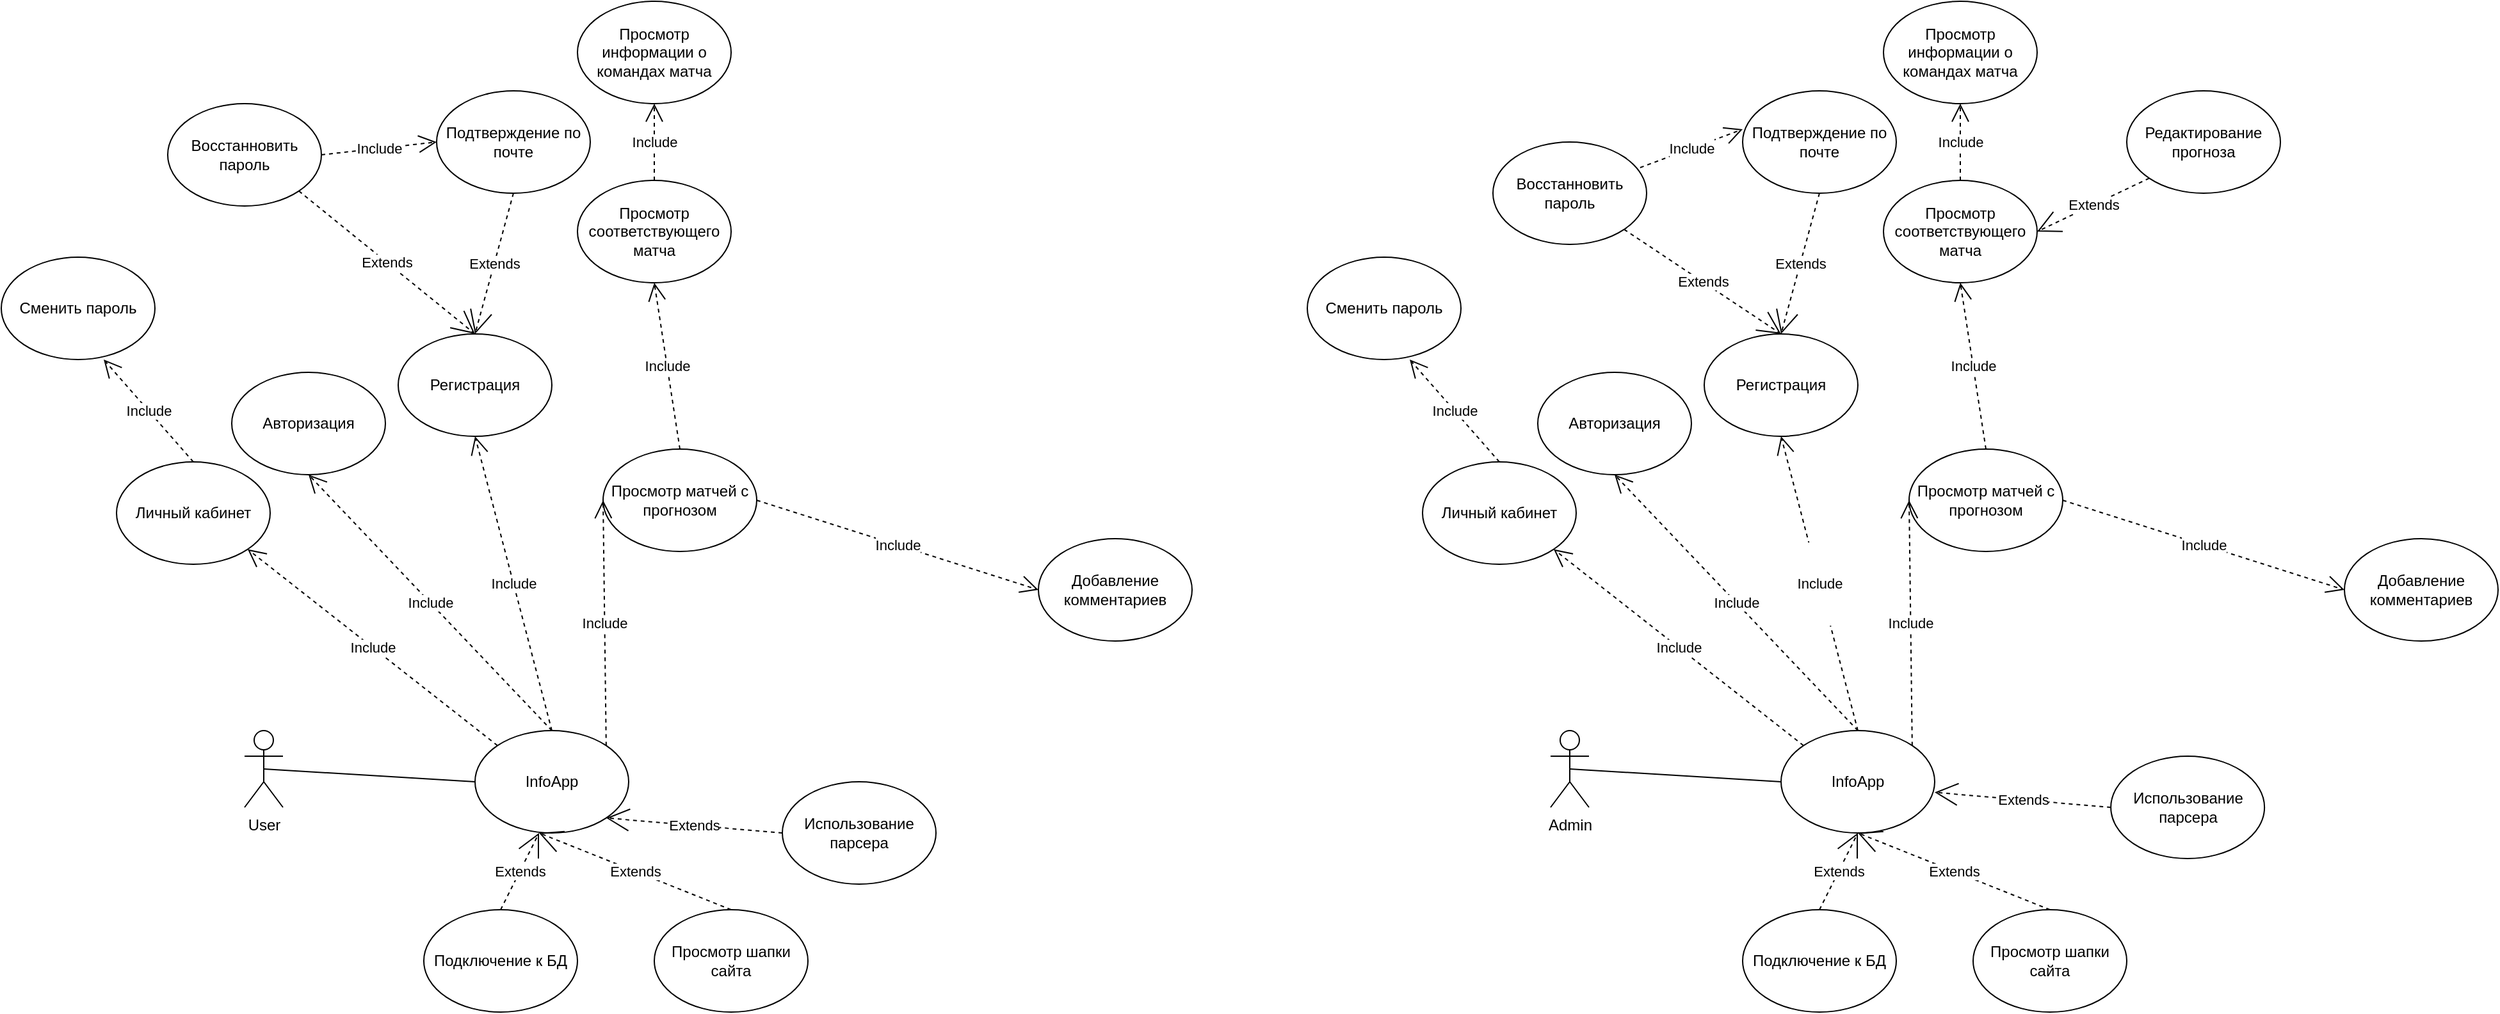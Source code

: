 <mxfile version="14.4.6" type="github">
  <diagram id="AmMkg5M9YSYuQsAp2ahu" name="Page-1">
    <mxGraphModel dx="2168" dy="1960" grid="1" gridSize="10" guides="1" tooltips="1" connect="1" arrows="1" fold="1" page="1" pageScale="1" pageWidth="827" pageHeight="1169" math="0" shadow="0">
      <root>
        <mxCell id="0" />
        <mxCell id="1" parent="0" />
        <mxCell id="p4dsRJ2isNpYm6C_EEN1-1" value="User&lt;br&gt;" style="shape=umlActor;verticalLabelPosition=bottom;verticalAlign=top;html=1;outlineConnect=0;" vertex="1" parent="1">
          <mxGeometry x="100" y="300" width="30" height="60" as="geometry" />
        </mxCell>
        <mxCell id="p4dsRJ2isNpYm6C_EEN1-2" value="InfoApp" style="ellipse;whiteSpace=wrap;html=1;" vertex="1" parent="1">
          <mxGeometry x="280" y="300" width="120" height="80" as="geometry" />
        </mxCell>
        <mxCell id="p4dsRJ2isNpYm6C_EEN1-3" value="" style="endArrow=none;html=1;entryX=0;entryY=0.5;entryDx=0;entryDy=0;exitX=0.5;exitY=0.5;exitDx=0;exitDy=0;exitPerimeter=0;" edge="1" parent="1" source="p4dsRJ2isNpYm6C_EEN1-1" target="p4dsRJ2isNpYm6C_EEN1-2">
          <mxGeometry width="50" height="50" relative="1" as="geometry">
            <mxPoint x="180" y="390" as="sourcePoint" />
            <mxPoint x="230" y="340" as="targetPoint" />
          </mxGeometry>
        </mxCell>
        <mxCell id="p4dsRJ2isNpYm6C_EEN1-4" value="Include" style="endArrow=open;endSize=12;dashed=1;html=1;exitX=0.5;exitY=0;exitDx=0;exitDy=0;entryX=0.5;entryY=1;entryDx=0;entryDy=0;" edge="1" parent="1" source="p4dsRJ2isNpYm6C_EEN1-2" target="p4dsRJ2isNpYm6C_EEN1-5">
          <mxGeometry width="160" relative="1" as="geometry">
            <mxPoint x="330" y="250" as="sourcePoint" />
            <mxPoint x="240" y="210" as="targetPoint" />
          </mxGeometry>
        </mxCell>
        <mxCell id="p4dsRJ2isNpYm6C_EEN1-5" value="Авторизация&lt;br&gt;" style="ellipse;whiteSpace=wrap;html=1;" vertex="1" parent="1">
          <mxGeometry x="90" y="20" width="120" height="80" as="geometry" />
        </mxCell>
        <mxCell id="p4dsRJ2isNpYm6C_EEN1-6" value="Регистрация" style="ellipse;whiteSpace=wrap;html=1;" vertex="1" parent="1">
          <mxGeometry x="220" y="-10" width="120" height="80" as="geometry" />
        </mxCell>
        <mxCell id="p4dsRJ2isNpYm6C_EEN1-7" value="Include" style="endArrow=open;endSize=12;dashed=1;html=1;exitX=0.5;exitY=0;exitDx=0;exitDy=0;entryX=0.5;entryY=1;entryDx=0;entryDy=0;" edge="1" parent="1" source="p4dsRJ2isNpYm6C_EEN1-2" target="p4dsRJ2isNpYm6C_EEN1-6">
          <mxGeometry width="160" relative="1" as="geometry">
            <mxPoint x="400" y="280" as="sourcePoint" />
            <mxPoint x="560" y="280" as="targetPoint" />
          </mxGeometry>
        </mxCell>
        <mxCell id="p4dsRJ2isNpYm6C_EEN1-19" value="Просмотр соответствующего матча" style="ellipse;whiteSpace=wrap;html=1;" vertex="1" parent="1">
          <mxGeometry x="360" y="-130" width="120" height="80" as="geometry" />
        </mxCell>
        <mxCell id="p4dsRJ2isNpYm6C_EEN1-20" value="Подтверждение по почте" style="ellipse;whiteSpace=wrap;html=1;" vertex="1" parent="1">
          <mxGeometry x="250" y="-200" width="120" height="80" as="geometry" />
        </mxCell>
        <mxCell id="p4dsRJ2isNpYm6C_EEN1-21" value="Extends" style="endArrow=open;endSize=16;endFill=0;html=1;entryX=0.5;entryY=0;entryDx=0;entryDy=0;exitX=0.5;exitY=1;exitDx=0;exitDy=0;dashed=1;" edge="1" parent="1" source="p4dsRJ2isNpYm6C_EEN1-20" target="p4dsRJ2isNpYm6C_EEN1-6">
          <mxGeometry width="160" relative="1" as="geometry">
            <mxPoint x="142" y="-92" as="sourcePoint" />
            <mxPoint x="580" y="-10" as="targetPoint" />
          </mxGeometry>
        </mxCell>
        <mxCell id="p4dsRJ2isNpYm6C_EEN1-23" value="Просмотр матчей с прогнозом" style="ellipse;whiteSpace=wrap;html=1;" vertex="1" parent="1">
          <mxGeometry x="380" y="80" width="120" height="80" as="geometry" />
        </mxCell>
        <mxCell id="p4dsRJ2isNpYm6C_EEN1-24" value="Include" style="endArrow=open;endSize=12;dashed=1;html=1;exitX=1;exitY=0;exitDx=0;exitDy=0;entryX=0;entryY=0.5;entryDx=0;entryDy=0;" edge="1" parent="1" source="p4dsRJ2isNpYm6C_EEN1-2" target="p4dsRJ2isNpYm6C_EEN1-23">
          <mxGeometry width="160" relative="1" as="geometry">
            <mxPoint x="350" y="310" as="sourcePoint" />
            <mxPoint x="417.574" y="188.284" as="targetPoint" />
          </mxGeometry>
        </mxCell>
        <mxCell id="p4dsRJ2isNpYm6C_EEN1-25" value="Include" style="endArrow=open;endSize=12;dashed=1;html=1;exitX=0.5;exitY=0;exitDx=0;exitDy=0;entryX=0.5;entryY=1;entryDx=0;entryDy=0;" edge="1" parent="1" source="p4dsRJ2isNpYm6C_EEN1-23" target="p4dsRJ2isNpYm6C_EEN1-19">
          <mxGeometry width="160" relative="1" as="geometry">
            <mxPoint x="392.426" y="321.716" as="sourcePoint" />
            <mxPoint x="540" y="200" as="targetPoint" />
          </mxGeometry>
        </mxCell>
        <mxCell id="p4dsRJ2isNpYm6C_EEN1-26" value="Include" style="endArrow=open;endSize=12;dashed=1;html=1;exitX=1;exitY=0.5;exitDx=0;exitDy=0;" edge="1" parent="1" source="p4dsRJ2isNpYm6C_EEN1-23">
          <mxGeometry width="160" relative="1" as="geometry">
            <mxPoint x="642.426" y="171.716" as="sourcePoint" />
            <mxPoint x="720" y="190" as="targetPoint" />
          </mxGeometry>
        </mxCell>
        <mxCell id="p4dsRJ2isNpYm6C_EEN1-27" value="Добавление комментариев" style="ellipse;whiteSpace=wrap;html=1;" vertex="1" parent="1">
          <mxGeometry x="720" y="150" width="120" height="80" as="geometry" />
        </mxCell>
        <mxCell id="p4dsRJ2isNpYm6C_EEN1-28" value="Просмотр информации о командах матча" style="ellipse;whiteSpace=wrap;html=1;" vertex="1" parent="1">
          <mxGeometry x="360" y="-270" width="120" height="80" as="geometry" />
        </mxCell>
        <mxCell id="p4dsRJ2isNpYm6C_EEN1-29" value="Include" style="endArrow=open;endSize=12;dashed=1;html=1;exitX=0.5;exitY=0;exitDx=0;exitDy=0;entryX=0.5;entryY=1;entryDx=0;entryDy=0;" edge="1" parent="1" source="p4dsRJ2isNpYm6C_EEN1-19" target="p4dsRJ2isNpYm6C_EEN1-28">
          <mxGeometry width="160" relative="1" as="geometry">
            <mxPoint x="450" y="90" as="sourcePoint" />
            <mxPoint x="430" y="-40" as="targetPoint" />
          </mxGeometry>
        </mxCell>
        <mxCell id="p4dsRJ2isNpYm6C_EEN1-30" value="Личный кабинет" style="ellipse;whiteSpace=wrap;html=1;" vertex="1" parent="1">
          <mxGeometry y="90" width="120" height="80" as="geometry" />
        </mxCell>
        <mxCell id="p4dsRJ2isNpYm6C_EEN1-31" value="Include" style="endArrow=open;endSize=12;dashed=1;html=1;exitX=0;exitY=0;exitDx=0;exitDy=0;entryX=1;entryY=1;entryDx=0;entryDy=0;" edge="1" parent="1" source="p4dsRJ2isNpYm6C_EEN1-2" target="p4dsRJ2isNpYm6C_EEN1-30">
          <mxGeometry width="160" relative="1" as="geometry">
            <mxPoint x="350" y="310" as="sourcePoint" />
            <mxPoint x="160" y="110" as="targetPoint" />
          </mxGeometry>
        </mxCell>
        <mxCell id="p4dsRJ2isNpYm6C_EEN1-32" value="Include" style="endArrow=open;endSize=12;dashed=1;html=1;exitX=0.5;exitY=0;exitDx=0;exitDy=0;" edge="1" parent="1" source="p4dsRJ2isNpYm6C_EEN1-30">
          <mxGeometry width="160" relative="1" as="geometry">
            <mxPoint x="307.574" y="321.716" as="sourcePoint" />
            <mxPoint x="-10" y="10" as="targetPoint" />
          </mxGeometry>
        </mxCell>
        <mxCell id="p4dsRJ2isNpYm6C_EEN1-33" value="Сменить пароль" style="ellipse;whiteSpace=wrap;html=1;" vertex="1" parent="1">
          <mxGeometry x="-90" y="-70" width="120" height="80" as="geometry" />
        </mxCell>
        <mxCell id="p4dsRJ2isNpYm6C_EEN1-34" value="Extends" style="endArrow=open;endSize=16;endFill=0;html=1;entryX=0.5;entryY=0;entryDx=0;entryDy=0;dashed=1;exitX=1;exitY=1;exitDx=0;exitDy=0;" edge="1" parent="1" source="p4dsRJ2isNpYm6C_EEN1-35" target="p4dsRJ2isNpYm6C_EEN1-6">
          <mxGeometry width="160" relative="1" as="geometry">
            <mxPoint x="200" y="-110" as="sourcePoint" />
            <mxPoint x="290" as="targetPoint" />
          </mxGeometry>
        </mxCell>
        <mxCell id="p4dsRJ2isNpYm6C_EEN1-35" value="Восстанновить пароль" style="ellipse;whiteSpace=wrap;html=1;" vertex="1" parent="1">
          <mxGeometry x="40" y="-190" width="120" height="80" as="geometry" />
        </mxCell>
        <mxCell id="p4dsRJ2isNpYm6C_EEN1-36" value="Admin" style="shape=umlActor;verticalLabelPosition=bottom;verticalAlign=top;html=1;outlineConnect=0;" vertex="1" parent="1">
          <mxGeometry x="1120" y="300" width="30" height="60" as="geometry" />
        </mxCell>
        <mxCell id="p4dsRJ2isNpYm6C_EEN1-37" value="InfoApp" style="ellipse;whiteSpace=wrap;html=1;" vertex="1" parent="1">
          <mxGeometry x="1300" y="300" width="120" height="80" as="geometry" />
        </mxCell>
        <mxCell id="p4dsRJ2isNpYm6C_EEN1-38" value="" style="endArrow=none;html=1;entryX=0;entryY=0.5;entryDx=0;entryDy=0;exitX=0.5;exitY=0.5;exitDx=0;exitDy=0;exitPerimeter=0;" edge="1" parent="1" source="p4dsRJ2isNpYm6C_EEN1-36" target="p4dsRJ2isNpYm6C_EEN1-37">
          <mxGeometry width="50" height="50" relative="1" as="geometry">
            <mxPoint x="1200" y="390" as="sourcePoint" />
            <mxPoint x="1250" y="340" as="targetPoint" />
          </mxGeometry>
        </mxCell>
        <mxCell id="p4dsRJ2isNpYm6C_EEN1-39" value="Include" style="endArrow=open;endSize=12;dashed=1;html=1;exitX=0.5;exitY=0;exitDx=0;exitDy=0;entryX=0.5;entryY=1;entryDx=0;entryDy=0;" edge="1" parent="1" source="p4dsRJ2isNpYm6C_EEN1-37" target="p4dsRJ2isNpYm6C_EEN1-40">
          <mxGeometry width="160" relative="1" as="geometry">
            <mxPoint x="1350" y="250" as="sourcePoint" />
            <mxPoint x="1260" y="210" as="targetPoint" />
          </mxGeometry>
        </mxCell>
        <mxCell id="p4dsRJ2isNpYm6C_EEN1-40" value="Авторизация&lt;br&gt;" style="ellipse;whiteSpace=wrap;html=1;" vertex="1" parent="1">
          <mxGeometry x="1110" y="20" width="120" height="80" as="geometry" />
        </mxCell>
        <mxCell id="p4dsRJ2isNpYm6C_EEN1-41" value="Регистрация" style="ellipse;whiteSpace=wrap;html=1;" vertex="1" parent="1">
          <mxGeometry x="1240" y="-10" width="120" height="80" as="geometry" />
        </mxCell>
        <mxCell id="p4dsRJ2isNpYm6C_EEN1-42" value="&#xa;&#xa;&lt;span style=&quot;color: rgb(0, 0, 0); font-family: helvetica; font-size: 11px; font-style: normal; font-weight: 400; letter-spacing: normal; text-align: center; text-indent: 0px; text-transform: none; word-spacing: 0px; background-color: rgb(255, 255, 255); display: inline; float: none;&quot;&gt;Include&lt;/span&gt;&#xa;&#xa;" style="endArrow=open;endSize=12;dashed=1;html=1;exitX=0.5;exitY=0;exitDx=0;exitDy=0;entryX=0.5;entryY=1;entryDx=0;entryDy=0;" edge="1" parent="1" source="p4dsRJ2isNpYm6C_EEN1-37" target="p4dsRJ2isNpYm6C_EEN1-41">
          <mxGeometry width="160" relative="1" as="geometry">
            <mxPoint x="1420" y="280" as="sourcePoint" />
            <mxPoint x="1580" y="280" as="targetPoint" />
          </mxGeometry>
        </mxCell>
        <mxCell id="p4dsRJ2isNpYm6C_EEN1-43" value="Просмотр соответствующего матча" style="ellipse;whiteSpace=wrap;html=1;" vertex="1" parent="1">
          <mxGeometry x="1380" y="-130" width="120" height="80" as="geometry" />
        </mxCell>
        <mxCell id="p4dsRJ2isNpYm6C_EEN1-44" value="Подтверждение по почте" style="ellipse;whiteSpace=wrap;html=1;" vertex="1" parent="1">
          <mxGeometry x="1270" y="-200" width="120" height="80" as="geometry" />
        </mxCell>
        <mxCell id="p4dsRJ2isNpYm6C_EEN1-45" value="Extends" style="endArrow=open;endSize=16;endFill=0;html=1;entryX=0.5;entryY=0;entryDx=0;entryDy=0;exitX=0.5;exitY=1;exitDx=0;exitDy=0;dashed=1;" edge="1" parent="1" source="p4dsRJ2isNpYm6C_EEN1-44" target="p4dsRJ2isNpYm6C_EEN1-41">
          <mxGeometry width="160" relative="1" as="geometry">
            <mxPoint x="1162" y="-92" as="sourcePoint" />
            <mxPoint x="1600" y="-10" as="targetPoint" />
          </mxGeometry>
        </mxCell>
        <mxCell id="p4dsRJ2isNpYm6C_EEN1-46" value="Просмотр матчей с прогнозом" style="ellipse;whiteSpace=wrap;html=1;" vertex="1" parent="1">
          <mxGeometry x="1400" y="80" width="120" height="80" as="geometry" />
        </mxCell>
        <mxCell id="p4dsRJ2isNpYm6C_EEN1-47" value="Include" style="endArrow=open;endSize=12;dashed=1;html=1;exitX=1;exitY=0;exitDx=0;exitDy=0;entryX=0;entryY=0.5;entryDx=0;entryDy=0;" edge="1" parent="1" source="p4dsRJ2isNpYm6C_EEN1-37" target="p4dsRJ2isNpYm6C_EEN1-46">
          <mxGeometry width="160" relative="1" as="geometry">
            <mxPoint x="1370" y="310" as="sourcePoint" />
            <mxPoint x="1437.574" y="188.284" as="targetPoint" />
          </mxGeometry>
        </mxCell>
        <mxCell id="p4dsRJ2isNpYm6C_EEN1-48" value="Include" style="endArrow=open;endSize=12;dashed=1;html=1;exitX=0.5;exitY=0;exitDx=0;exitDy=0;entryX=0.5;entryY=1;entryDx=0;entryDy=0;" edge="1" parent="1" source="p4dsRJ2isNpYm6C_EEN1-46" target="p4dsRJ2isNpYm6C_EEN1-43">
          <mxGeometry width="160" relative="1" as="geometry">
            <mxPoint x="1412.426" y="321.716" as="sourcePoint" />
            <mxPoint x="1560" y="200" as="targetPoint" />
          </mxGeometry>
        </mxCell>
        <mxCell id="p4dsRJ2isNpYm6C_EEN1-49" value="Include" style="endArrow=open;endSize=12;dashed=1;html=1;exitX=1;exitY=0.5;exitDx=0;exitDy=0;" edge="1" parent="1" source="p4dsRJ2isNpYm6C_EEN1-46">
          <mxGeometry width="160" relative="1" as="geometry">
            <mxPoint x="1662.426" y="171.716" as="sourcePoint" />
            <mxPoint x="1740" y="190" as="targetPoint" />
          </mxGeometry>
        </mxCell>
        <mxCell id="p4dsRJ2isNpYm6C_EEN1-50" value="Добавление комментариев" style="ellipse;whiteSpace=wrap;html=1;" vertex="1" parent="1">
          <mxGeometry x="1740" y="150" width="120" height="80" as="geometry" />
        </mxCell>
        <mxCell id="p4dsRJ2isNpYm6C_EEN1-51" value="Просмотр информации о командах матча" style="ellipse;whiteSpace=wrap;html=1;" vertex="1" parent="1">
          <mxGeometry x="1380" y="-270" width="120" height="80" as="geometry" />
        </mxCell>
        <mxCell id="p4dsRJ2isNpYm6C_EEN1-52" value="Include" style="endArrow=open;endSize=12;dashed=1;html=1;exitX=0.5;exitY=0;exitDx=0;exitDy=0;entryX=0.5;entryY=1;entryDx=0;entryDy=0;" edge="1" parent="1" source="p4dsRJ2isNpYm6C_EEN1-43" target="p4dsRJ2isNpYm6C_EEN1-51">
          <mxGeometry width="160" relative="1" as="geometry">
            <mxPoint x="1470" y="90" as="sourcePoint" />
            <mxPoint x="1450" y="-40" as="targetPoint" />
          </mxGeometry>
        </mxCell>
        <mxCell id="p4dsRJ2isNpYm6C_EEN1-53" value="Личный кабинет" style="ellipse;whiteSpace=wrap;html=1;" vertex="1" parent="1">
          <mxGeometry x="1020" y="90" width="120" height="80" as="geometry" />
        </mxCell>
        <mxCell id="p4dsRJ2isNpYm6C_EEN1-54" value="Include" style="endArrow=open;endSize=12;dashed=1;html=1;exitX=0;exitY=0;exitDx=0;exitDy=0;entryX=1;entryY=1;entryDx=0;entryDy=0;" edge="1" parent="1" source="p4dsRJ2isNpYm6C_EEN1-37" target="p4dsRJ2isNpYm6C_EEN1-53">
          <mxGeometry width="160" relative="1" as="geometry">
            <mxPoint x="1370" y="310" as="sourcePoint" />
            <mxPoint x="1180" y="110" as="targetPoint" />
          </mxGeometry>
        </mxCell>
        <mxCell id="p4dsRJ2isNpYm6C_EEN1-55" value="Include" style="endArrow=open;endSize=12;dashed=1;html=1;exitX=0.5;exitY=0;exitDx=0;exitDy=0;" edge="1" parent="1" source="p4dsRJ2isNpYm6C_EEN1-53">
          <mxGeometry width="160" relative="1" as="geometry">
            <mxPoint x="1327.574" y="321.716" as="sourcePoint" />
            <mxPoint x="1010" y="10" as="targetPoint" />
          </mxGeometry>
        </mxCell>
        <mxCell id="p4dsRJ2isNpYm6C_EEN1-56" value="Сменить пароль" style="ellipse;whiteSpace=wrap;html=1;" vertex="1" parent="1">
          <mxGeometry x="930" y="-70" width="120" height="80" as="geometry" />
        </mxCell>
        <mxCell id="p4dsRJ2isNpYm6C_EEN1-57" value="Extends" style="endArrow=open;endSize=16;endFill=0;html=1;entryX=0.5;entryY=0;entryDx=0;entryDy=0;dashed=1;exitX=1;exitY=1;exitDx=0;exitDy=0;" edge="1" parent="1" target="p4dsRJ2isNpYm6C_EEN1-41" source="p4dsRJ2isNpYm6C_EEN1-58">
          <mxGeometry width="160" relative="1" as="geometry">
            <mxPoint x="1220" y="-110" as="sourcePoint" />
            <mxPoint x="1310" as="targetPoint" />
          </mxGeometry>
        </mxCell>
        <mxCell id="p4dsRJ2isNpYm6C_EEN1-58" value="Восстанновить пароль" style="ellipse;whiteSpace=wrap;html=1;" vertex="1" parent="1">
          <mxGeometry x="1075" y="-160" width="120" height="80" as="geometry" />
        </mxCell>
        <mxCell id="p4dsRJ2isNpYm6C_EEN1-59" value="Редактирование прогноза" style="ellipse;whiteSpace=wrap;html=1;" vertex="1" parent="1">
          <mxGeometry x="1570" y="-200" width="120" height="80" as="geometry" />
        </mxCell>
        <mxCell id="p4dsRJ2isNpYm6C_EEN1-62" value="Extends" style="endArrow=open;endSize=16;endFill=0;html=1;entryX=1;entryY=0.5;entryDx=0;entryDy=0;exitX=0;exitY=1;exitDx=0;exitDy=0;dashed=1;" edge="1" parent="1" source="p4dsRJ2isNpYm6C_EEN1-59" target="p4dsRJ2isNpYm6C_EEN1-43">
          <mxGeometry width="160" relative="1" as="geometry">
            <mxPoint x="1570" y="-100" as="sourcePoint" />
            <mxPoint x="1540" y="10" as="targetPoint" />
          </mxGeometry>
        </mxCell>
        <mxCell id="p4dsRJ2isNpYm6C_EEN1-63" value="Подключение к БД" style="ellipse;whiteSpace=wrap;html=1;" vertex="1" parent="1">
          <mxGeometry x="1270" y="440" width="120" height="80" as="geometry" />
        </mxCell>
        <mxCell id="p4dsRJ2isNpYm6C_EEN1-64" value="Extends" style="endArrow=open;endSize=16;endFill=0;html=1;entryX=0.5;entryY=1;entryDx=0;entryDy=0;exitX=0.5;exitY=0;exitDx=0;exitDy=0;dashed=1;" edge="1" parent="1" source="p4dsRJ2isNpYm6C_EEN1-63" target="p4dsRJ2isNpYm6C_EEN1-37">
          <mxGeometry width="160" relative="1" as="geometry">
            <mxPoint x="1597.574" y="-121.716" as="sourcePoint" />
            <mxPoint x="1510" y="-80" as="targetPoint" />
          </mxGeometry>
        </mxCell>
        <mxCell id="p4dsRJ2isNpYm6C_EEN1-65" value="Просмотр шапки сайта" style="ellipse;whiteSpace=wrap;html=1;" vertex="1" parent="1">
          <mxGeometry x="1450" y="440" width="120" height="80" as="geometry" />
        </mxCell>
        <mxCell id="p4dsRJ2isNpYm6C_EEN1-66" value="Extends" style="endArrow=open;endSize=16;endFill=0;html=1;entryX=0.5;entryY=1;entryDx=0;entryDy=0;exitX=0.5;exitY=0;exitDx=0;exitDy=0;dashed=1;" edge="1" parent="1" source="p4dsRJ2isNpYm6C_EEN1-65" target="p4dsRJ2isNpYm6C_EEN1-37">
          <mxGeometry width="160" relative="1" as="geometry">
            <mxPoint x="1340" y="450" as="sourcePoint" />
            <mxPoint x="1370" y="390" as="targetPoint" />
          </mxGeometry>
        </mxCell>
        <mxCell id="p4dsRJ2isNpYm6C_EEN1-68" value="Подключение к БД" style="ellipse;whiteSpace=wrap;html=1;" vertex="1" parent="1">
          <mxGeometry x="240" y="440" width="120" height="80" as="geometry" />
        </mxCell>
        <mxCell id="p4dsRJ2isNpYm6C_EEN1-69" value="Extends" style="endArrow=open;endSize=16;endFill=0;html=1;entryX=0.5;entryY=1;entryDx=0;entryDy=0;exitX=0.5;exitY=0;exitDx=0;exitDy=0;dashed=1;" edge="1" parent="1" source="p4dsRJ2isNpYm6C_EEN1-68">
          <mxGeometry width="160" relative="1" as="geometry">
            <mxPoint x="567.574" y="-121.716" as="sourcePoint" />
            <mxPoint x="330" y="380" as="targetPoint" />
          </mxGeometry>
        </mxCell>
        <mxCell id="p4dsRJ2isNpYm6C_EEN1-70" value="Просмотр шапки сайта" style="ellipse;whiteSpace=wrap;html=1;" vertex="1" parent="1">
          <mxGeometry x="420" y="440" width="120" height="80" as="geometry" />
        </mxCell>
        <mxCell id="p4dsRJ2isNpYm6C_EEN1-71" value="Extends" style="endArrow=open;endSize=16;endFill=0;html=1;entryX=0.5;entryY=1;entryDx=0;entryDy=0;exitX=0.5;exitY=0;exitDx=0;exitDy=0;dashed=1;" edge="1" parent="1" source="p4dsRJ2isNpYm6C_EEN1-70">
          <mxGeometry width="160" relative="1" as="geometry">
            <mxPoint x="310" y="450" as="sourcePoint" />
            <mxPoint x="330" y="380" as="targetPoint" />
          </mxGeometry>
        </mxCell>
        <mxCell id="p4dsRJ2isNpYm6C_EEN1-72" value="&#xa;&#xa;&lt;span style=&quot;color: rgb(0, 0, 0); font-family: helvetica; font-size: 11px; font-style: normal; font-weight: 400; letter-spacing: normal; text-align: center; text-indent: 0px; text-transform: none; word-spacing: 0px; background-color: rgb(255, 255, 255); display: inline; float: none;&quot;&gt;Include&lt;/span&gt;&#xa;&#xa;" style="endArrow=open;endSize=12;dashed=1;html=1;exitX=0.958;exitY=0.25;exitDx=0;exitDy=0;entryX=0;entryY=0.375;entryDx=0;entryDy=0;entryPerimeter=0;exitPerimeter=0;" edge="1" parent="1" source="p4dsRJ2isNpYm6C_EEN1-58" target="p4dsRJ2isNpYm6C_EEN1-44">
          <mxGeometry width="160" relative="1" as="geometry">
            <mxPoint x="1370" y="310.0" as="sourcePoint" />
            <mxPoint x="1310" y="80.0" as="targetPoint" />
          </mxGeometry>
        </mxCell>
        <mxCell id="p4dsRJ2isNpYm6C_EEN1-73" value="&#xa;&#xa;&lt;span style=&quot;color: rgb(0, 0, 0); font-family: helvetica; font-size: 11px; font-style: normal; font-weight: 400; letter-spacing: normal; text-align: center; text-indent: 0px; text-transform: none; word-spacing: 0px; background-color: rgb(255, 255, 255); display: inline; float: none;&quot;&gt;Include&lt;/span&gt;&#xa;&#xa;" style="endArrow=open;endSize=12;dashed=1;html=1;exitX=1;exitY=0.5;exitDx=0;exitDy=0;entryX=0;entryY=0.5;entryDx=0;entryDy=0;" edge="1" parent="1" source="p4dsRJ2isNpYm6C_EEN1-35" target="p4dsRJ2isNpYm6C_EEN1-20">
          <mxGeometry width="160" relative="1" as="geometry">
            <mxPoint x="250" y="-110.0" as="sourcePoint" />
            <mxPoint x="190" y="-340.0" as="targetPoint" />
          </mxGeometry>
        </mxCell>
        <mxCell id="p4dsRJ2isNpYm6C_EEN1-74" value="Использование парсера" style="ellipse;whiteSpace=wrap;html=1;" vertex="1" parent="1">
          <mxGeometry x="520" y="340" width="120" height="80" as="geometry" />
        </mxCell>
        <mxCell id="p4dsRJ2isNpYm6C_EEN1-76" value="Extends" style="endArrow=open;endSize=16;endFill=0;html=1;entryX=1;entryY=1;entryDx=0;entryDy=0;exitX=0;exitY=0.5;exitDx=0;exitDy=0;dashed=1;" edge="1" parent="1" source="p4dsRJ2isNpYm6C_EEN1-74" target="p4dsRJ2isNpYm6C_EEN1-2">
          <mxGeometry width="160" relative="1" as="geometry">
            <mxPoint x="490.0" y="450" as="sourcePoint" />
            <mxPoint x="340.0" y="390" as="targetPoint" />
          </mxGeometry>
        </mxCell>
        <mxCell id="p4dsRJ2isNpYm6C_EEN1-77" value="Использование парсера" style="ellipse;whiteSpace=wrap;html=1;" vertex="1" parent="1">
          <mxGeometry x="1557.57" y="320" width="120" height="80" as="geometry" />
        </mxCell>
        <mxCell id="p4dsRJ2isNpYm6C_EEN1-78" value="Extends" style="endArrow=open;endSize=16;endFill=0;html=1;entryX=1;entryY=1;entryDx=0;entryDy=0;exitX=0;exitY=0.5;exitDx=0;exitDy=0;dashed=1;" edge="1" parent="1" source="p4dsRJ2isNpYm6C_EEN1-77">
          <mxGeometry width="160" relative="1" as="geometry">
            <mxPoint x="1527.57" y="430" as="sourcePoint" />
            <mxPoint x="1419.996" y="348.284" as="targetPoint" />
          </mxGeometry>
        </mxCell>
      </root>
    </mxGraphModel>
  </diagram>
</mxfile>
